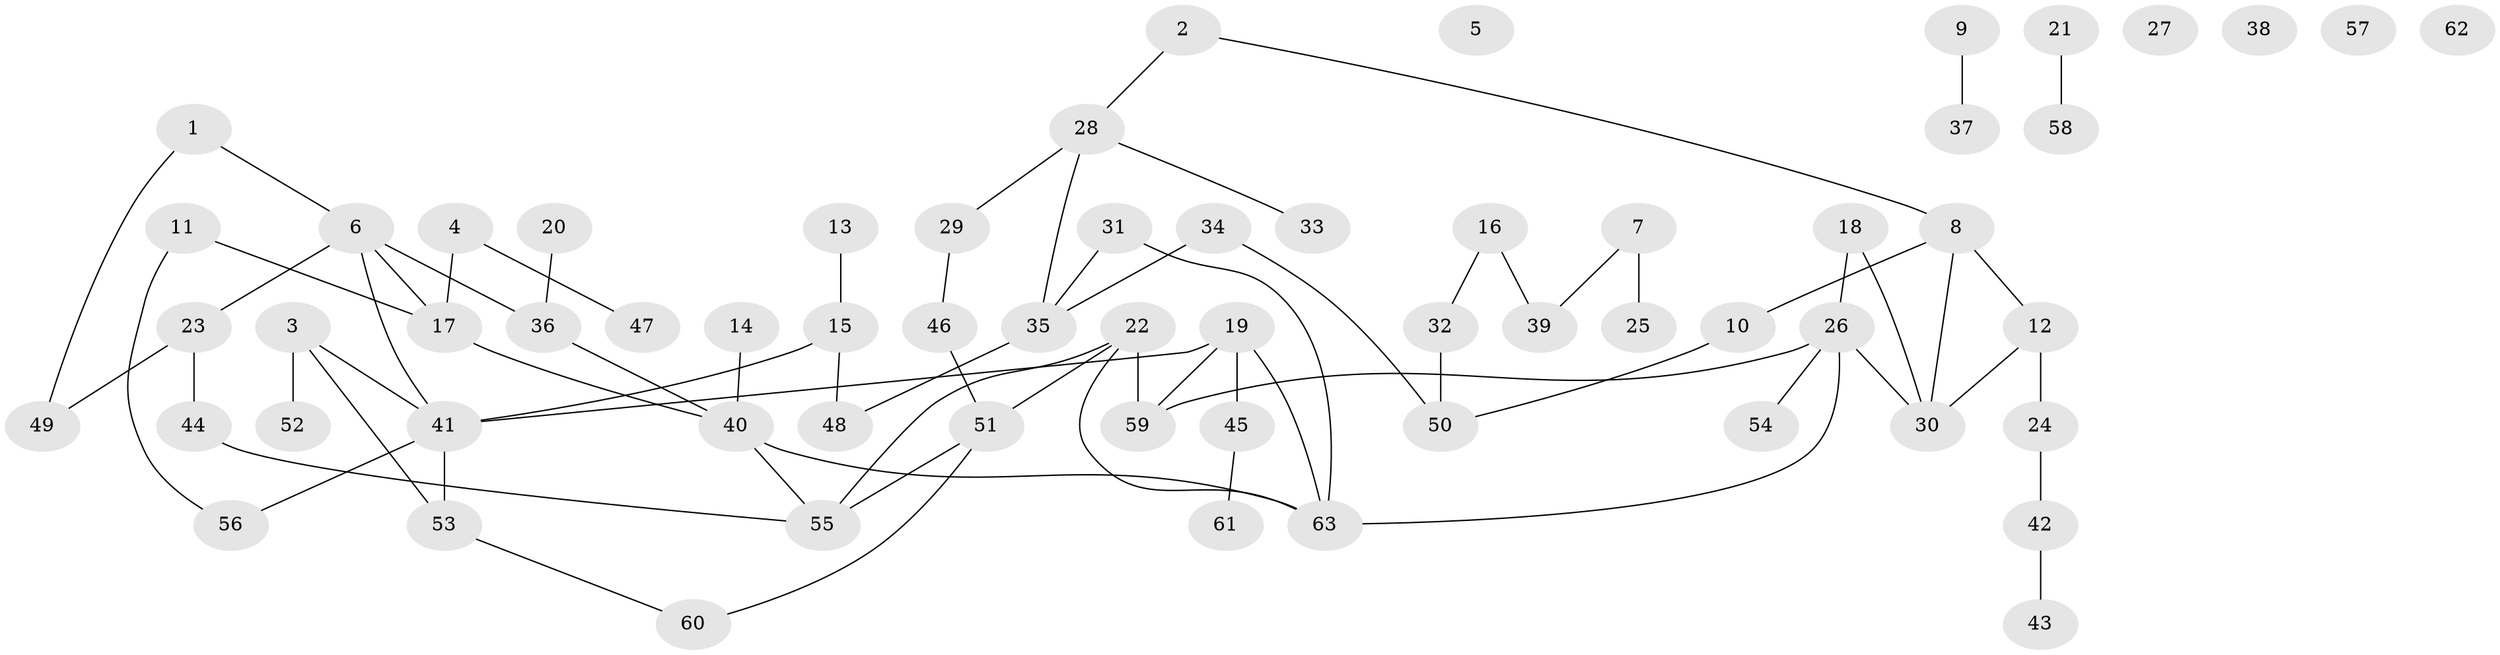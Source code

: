 // coarse degree distribution, {2: 0.24, 4: 0.12, 1: 0.32, 3: 0.16, 5: 0.12, 7: 0.04}
// Generated by graph-tools (version 1.1) at 2025/35/03/04/25 23:35:52]
// undirected, 63 vertices, 72 edges
graph export_dot {
  node [color=gray90,style=filled];
  1;
  2;
  3;
  4;
  5;
  6;
  7;
  8;
  9;
  10;
  11;
  12;
  13;
  14;
  15;
  16;
  17;
  18;
  19;
  20;
  21;
  22;
  23;
  24;
  25;
  26;
  27;
  28;
  29;
  30;
  31;
  32;
  33;
  34;
  35;
  36;
  37;
  38;
  39;
  40;
  41;
  42;
  43;
  44;
  45;
  46;
  47;
  48;
  49;
  50;
  51;
  52;
  53;
  54;
  55;
  56;
  57;
  58;
  59;
  60;
  61;
  62;
  63;
  1 -- 6;
  1 -- 49;
  2 -- 8;
  2 -- 28;
  3 -- 41;
  3 -- 52;
  3 -- 53;
  4 -- 17;
  4 -- 47;
  6 -- 17;
  6 -- 23;
  6 -- 36;
  6 -- 41;
  7 -- 25;
  7 -- 39;
  8 -- 10;
  8 -- 12;
  8 -- 30;
  9 -- 37;
  10 -- 50;
  11 -- 17;
  11 -- 56;
  12 -- 24;
  12 -- 30;
  13 -- 15;
  14 -- 40;
  15 -- 41;
  15 -- 48;
  16 -- 32;
  16 -- 39;
  17 -- 40;
  18 -- 26;
  18 -- 30;
  19 -- 41;
  19 -- 45;
  19 -- 59;
  19 -- 63;
  20 -- 36;
  21 -- 58;
  22 -- 51;
  22 -- 55;
  22 -- 59;
  22 -- 63;
  23 -- 44;
  23 -- 49;
  24 -- 42;
  26 -- 30;
  26 -- 54;
  26 -- 59;
  26 -- 63;
  28 -- 29;
  28 -- 33;
  28 -- 35;
  29 -- 46;
  31 -- 35;
  31 -- 63;
  32 -- 50;
  34 -- 35;
  34 -- 50;
  35 -- 48;
  36 -- 40;
  40 -- 55;
  40 -- 63;
  41 -- 53;
  41 -- 56;
  42 -- 43;
  44 -- 55;
  45 -- 61;
  46 -- 51;
  51 -- 55;
  51 -- 60;
  53 -- 60;
}
